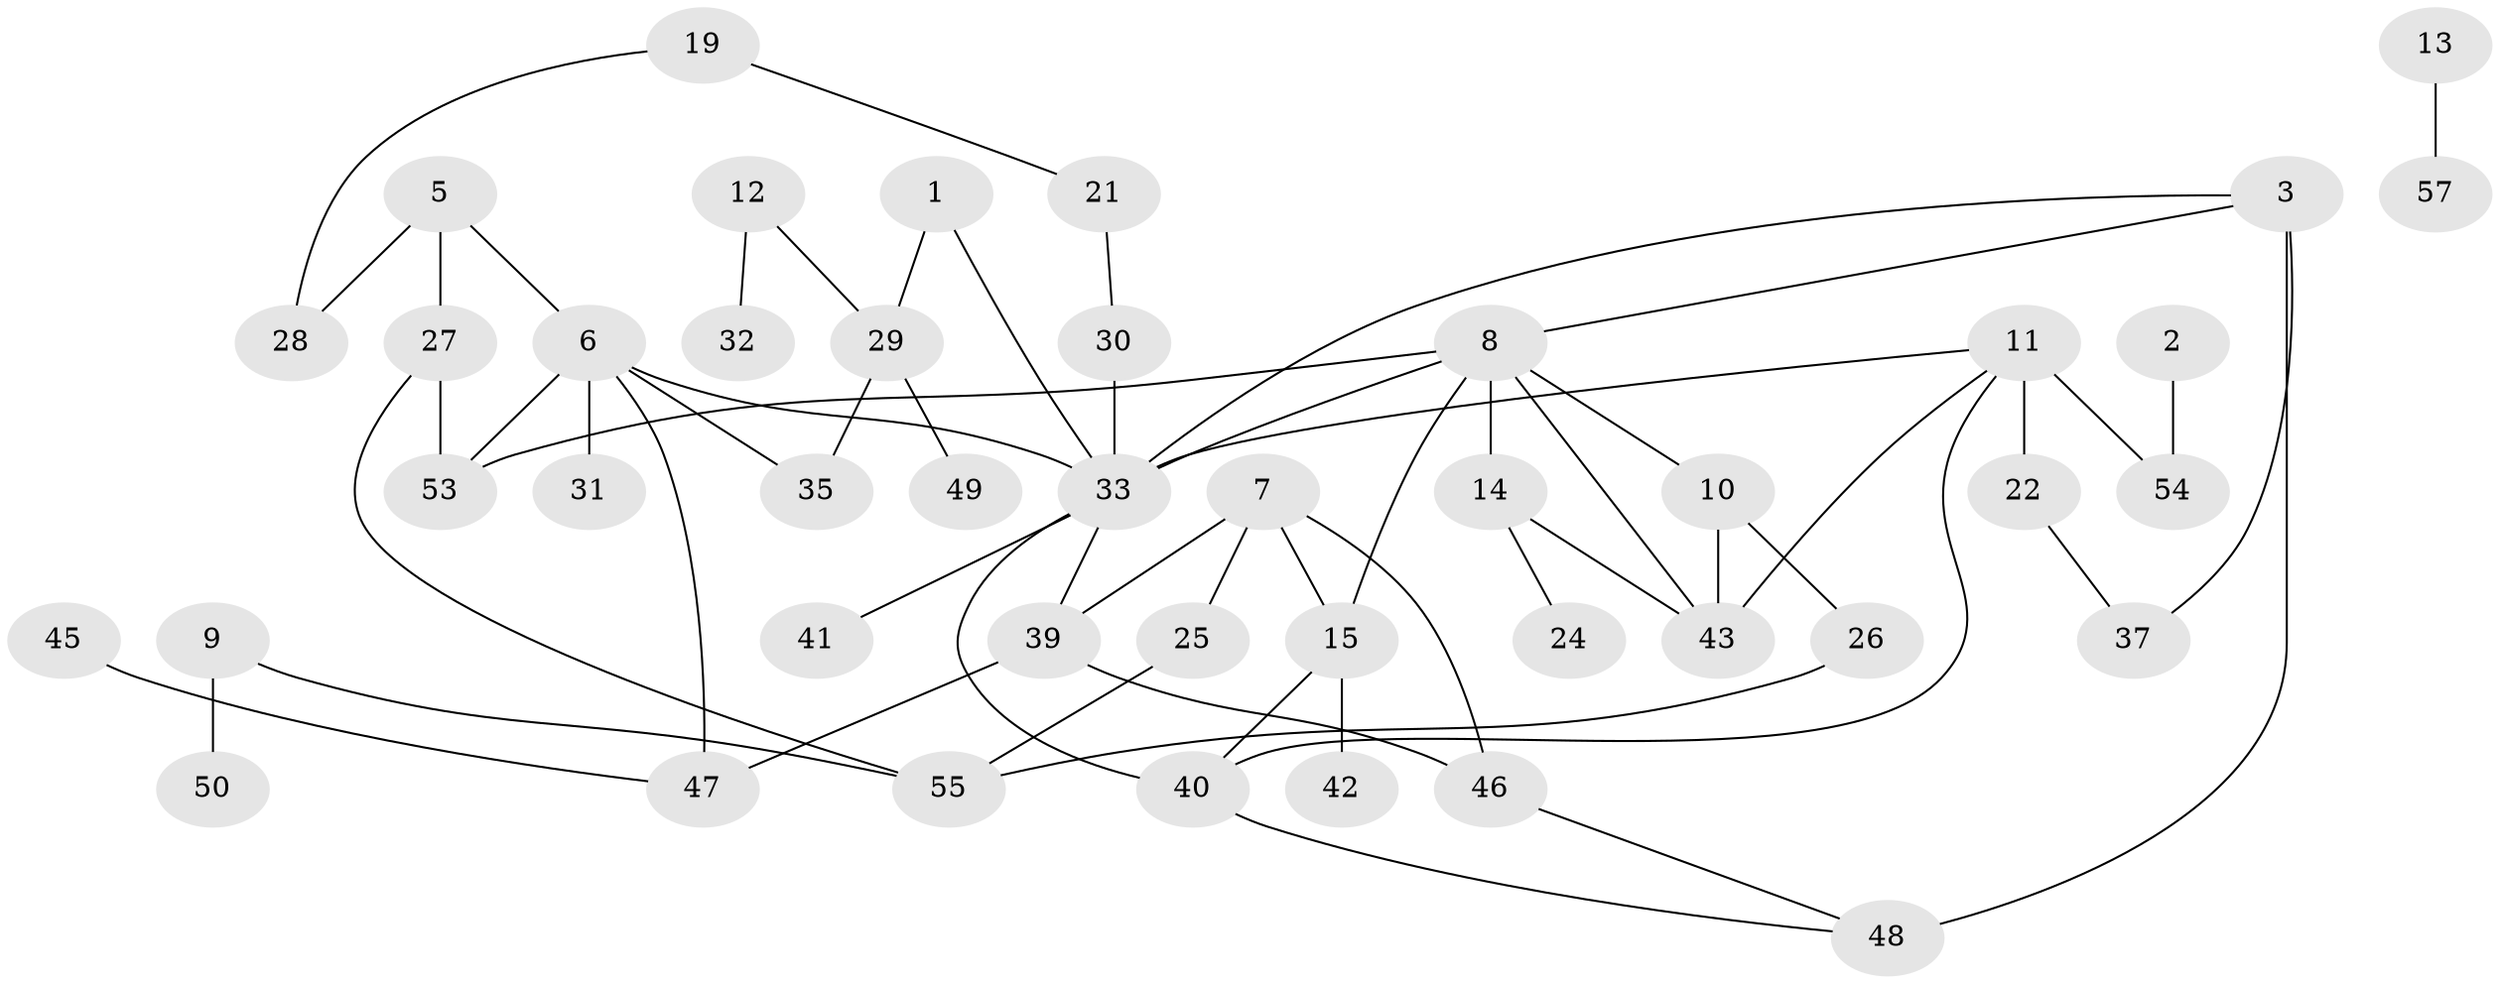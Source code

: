 // original degree distribution, {2: 0.30973451327433627, 1: 0.21238938053097345, 0: 0.11504424778761062, 3: 0.20353982300884957, 4: 0.12389380530973451, 6: 0.008849557522123894, 5: 0.02654867256637168}
// Generated by graph-tools (version 1.1) at 2025/33/03/09/25 02:33:39]
// undirected, 44 vertices, 60 edges
graph export_dot {
graph [start="1"]
  node [color=gray90,style=filled];
  1;
  2;
  3;
  5;
  6;
  7;
  8;
  9;
  10;
  11;
  12;
  13;
  14;
  15;
  19;
  21;
  22;
  24;
  25;
  26;
  27;
  28;
  29;
  30;
  31;
  32;
  33;
  35;
  37;
  39;
  40;
  41;
  42;
  43;
  45;
  46;
  47;
  48;
  49;
  50;
  53;
  54;
  55;
  57;
  1 -- 29 [weight=1.0];
  1 -- 33 [weight=1.0];
  2 -- 54 [weight=1.0];
  3 -- 8 [weight=1.0];
  3 -- 33 [weight=1.0];
  3 -- 37 [weight=1.0];
  3 -- 48 [weight=2.0];
  5 -- 6 [weight=1.0];
  5 -- 27 [weight=1.0];
  5 -- 28 [weight=1.0];
  6 -- 31 [weight=1.0];
  6 -- 33 [weight=1.0];
  6 -- 35 [weight=1.0];
  6 -- 47 [weight=1.0];
  6 -- 53 [weight=1.0];
  7 -- 15 [weight=1.0];
  7 -- 25 [weight=1.0];
  7 -- 39 [weight=2.0];
  7 -- 46 [weight=2.0];
  8 -- 10 [weight=1.0];
  8 -- 14 [weight=1.0];
  8 -- 15 [weight=1.0];
  8 -- 33 [weight=1.0];
  8 -- 43 [weight=1.0];
  8 -- 53 [weight=1.0];
  9 -- 50 [weight=1.0];
  9 -- 55 [weight=1.0];
  10 -- 26 [weight=1.0];
  10 -- 43 [weight=1.0];
  11 -- 22 [weight=4.0];
  11 -- 33 [weight=1.0];
  11 -- 40 [weight=1.0];
  11 -- 43 [weight=1.0];
  11 -- 54 [weight=1.0];
  12 -- 29 [weight=1.0];
  12 -- 32 [weight=1.0];
  13 -- 57 [weight=1.0];
  14 -- 24 [weight=1.0];
  14 -- 43 [weight=1.0];
  15 -- 40 [weight=1.0];
  15 -- 42 [weight=1.0];
  19 -- 21 [weight=1.0];
  19 -- 28 [weight=1.0];
  21 -- 30 [weight=1.0];
  22 -- 37 [weight=1.0];
  25 -- 55 [weight=1.0];
  26 -- 55 [weight=1.0];
  27 -- 53 [weight=1.0];
  27 -- 55 [weight=1.0];
  29 -- 35 [weight=1.0];
  29 -- 49 [weight=1.0];
  30 -- 33 [weight=1.0];
  33 -- 39 [weight=1.0];
  33 -- 40 [weight=1.0];
  33 -- 41 [weight=1.0];
  39 -- 46 [weight=1.0];
  39 -- 47 [weight=1.0];
  40 -- 48 [weight=1.0];
  45 -- 47 [weight=1.0];
  46 -- 48 [weight=1.0];
}
